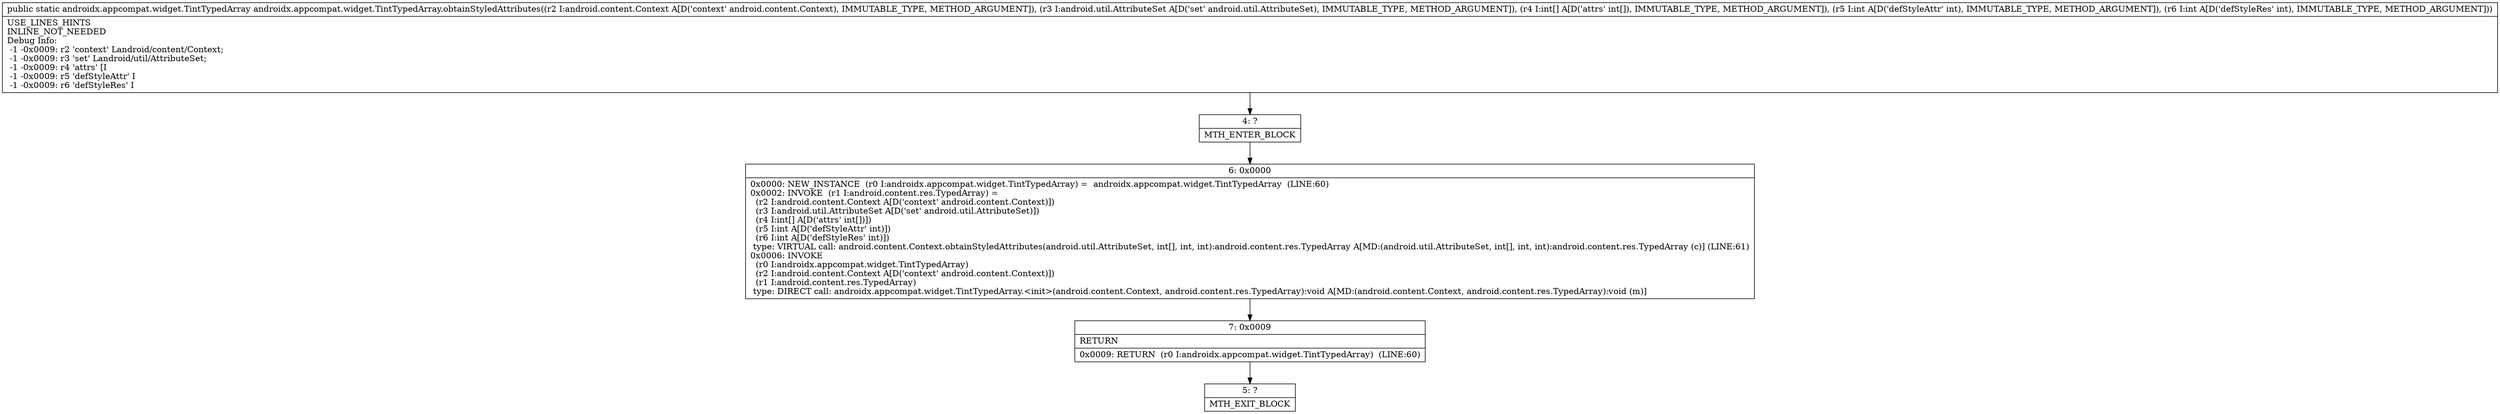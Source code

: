 digraph "CFG forandroidx.appcompat.widget.TintTypedArray.obtainStyledAttributes(Landroid\/content\/Context;Landroid\/util\/AttributeSet;[III)Landroidx\/appcompat\/widget\/TintTypedArray;" {
Node_4 [shape=record,label="{4\:\ ?|MTH_ENTER_BLOCK\l}"];
Node_6 [shape=record,label="{6\:\ 0x0000|0x0000: NEW_INSTANCE  (r0 I:androidx.appcompat.widget.TintTypedArray) =  androidx.appcompat.widget.TintTypedArray  (LINE:60)\l0x0002: INVOKE  (r1 I:android.content.res.TypedArray) = \l  (r2 I:android.content.Context A[D('context' android.content.Context)])\l  (r3 I:android.util.AttributeSet A[D('set' android.util.AttributeSet)])\l  (r4 I:int[] A[D('attrs' int[])])\l  (r5 I:int A[D('defStyleAttr' int)])\l  (r6 I:int A[D('defStyleRes' int)])\l type: VIRTUAL call: android.content.Context.obtainStyledAttributes(android.util.AttributeSet, int[], int, int):android.content.res.TypedArray A[MD:(android.util.AttributeSet, int[], int, int):android.content.res.TypedArray (c)] (LINE:61)\l0x0006: INVOKE  \l  (r0 I:androidx.appcompat.widget.TintTypedArray)\l  (r2 I:android.content.Context A[D('context' android.content.Context)])\l  (r1 I:android.content.res.TypedArray)\l type: DIRECT call: androidx.appcompat.widget.TintTypedArray.\<init\>(android.content.Context, android.content.res.TypedArray):void A[MD:(android.content.Context, android.content.res.TypedArray):void (m)]\l}"];
Node_7 [shape=record,label="{7\:\ 0x0009|RETURN\l|0x0009: RETURN  (r0 I:androidx.appcompat.widget.TintTypedArray)  (LINE:60)\l}"];
Node_5 [shape=record,label="{5\:\ ?|MTH_EXIT_BLOCK\l}"];
MethodNode[shape=record,label="{public static androidx.appcompat.widget.TintTypedArray androidx.appcompat.widget.TintTypedArray.obtainStyledAttributes((r2 I:android.content.Context A[D('context' android.content.Context), IMMUTABLE_TYPE, METHOD_ARGUMENT]), (r3 I:android.util.AttributeSet A[D('set' android.util.AttributeSet), IMMUTABLE_TYPE, METHOD_ARGUMENT]), (r4 I:int[] A[D('attrs' int[]), IMMUTABLE_TYPE, METHOD_ARGUMENT]), (r5 I:int A[D('defStyleAttr' int), IMMUTABLE_TYPE, METHOD_ARGUMENT]), (r6 I:int A[D('defStyleRes' int), IMMUTABLE_TYPE, METHOD_ARGUMENT]))  | USE_LINES_HINTS\lINLINE_NOT_NEEDED\lDebug Info:\l  \-1 \-0x0009: r2 'context' Landroid\/content\/Context;\l  \-1 \-0x0009: r3 'set' Landroid\/util\/AttributeSet;\l  \-1 \-0x0009: r4 'attrs' [I\l  \-1 \-0x0009: r5 'defStyleAttr' I\l  \-1 \-0x0009: r6 'defStyleRes' I\l}"];
MethodNode -> Node_4;Node_4 -> Node_6;
Node_6 -> Node_7;
Node_7 -> Node_5;
}

